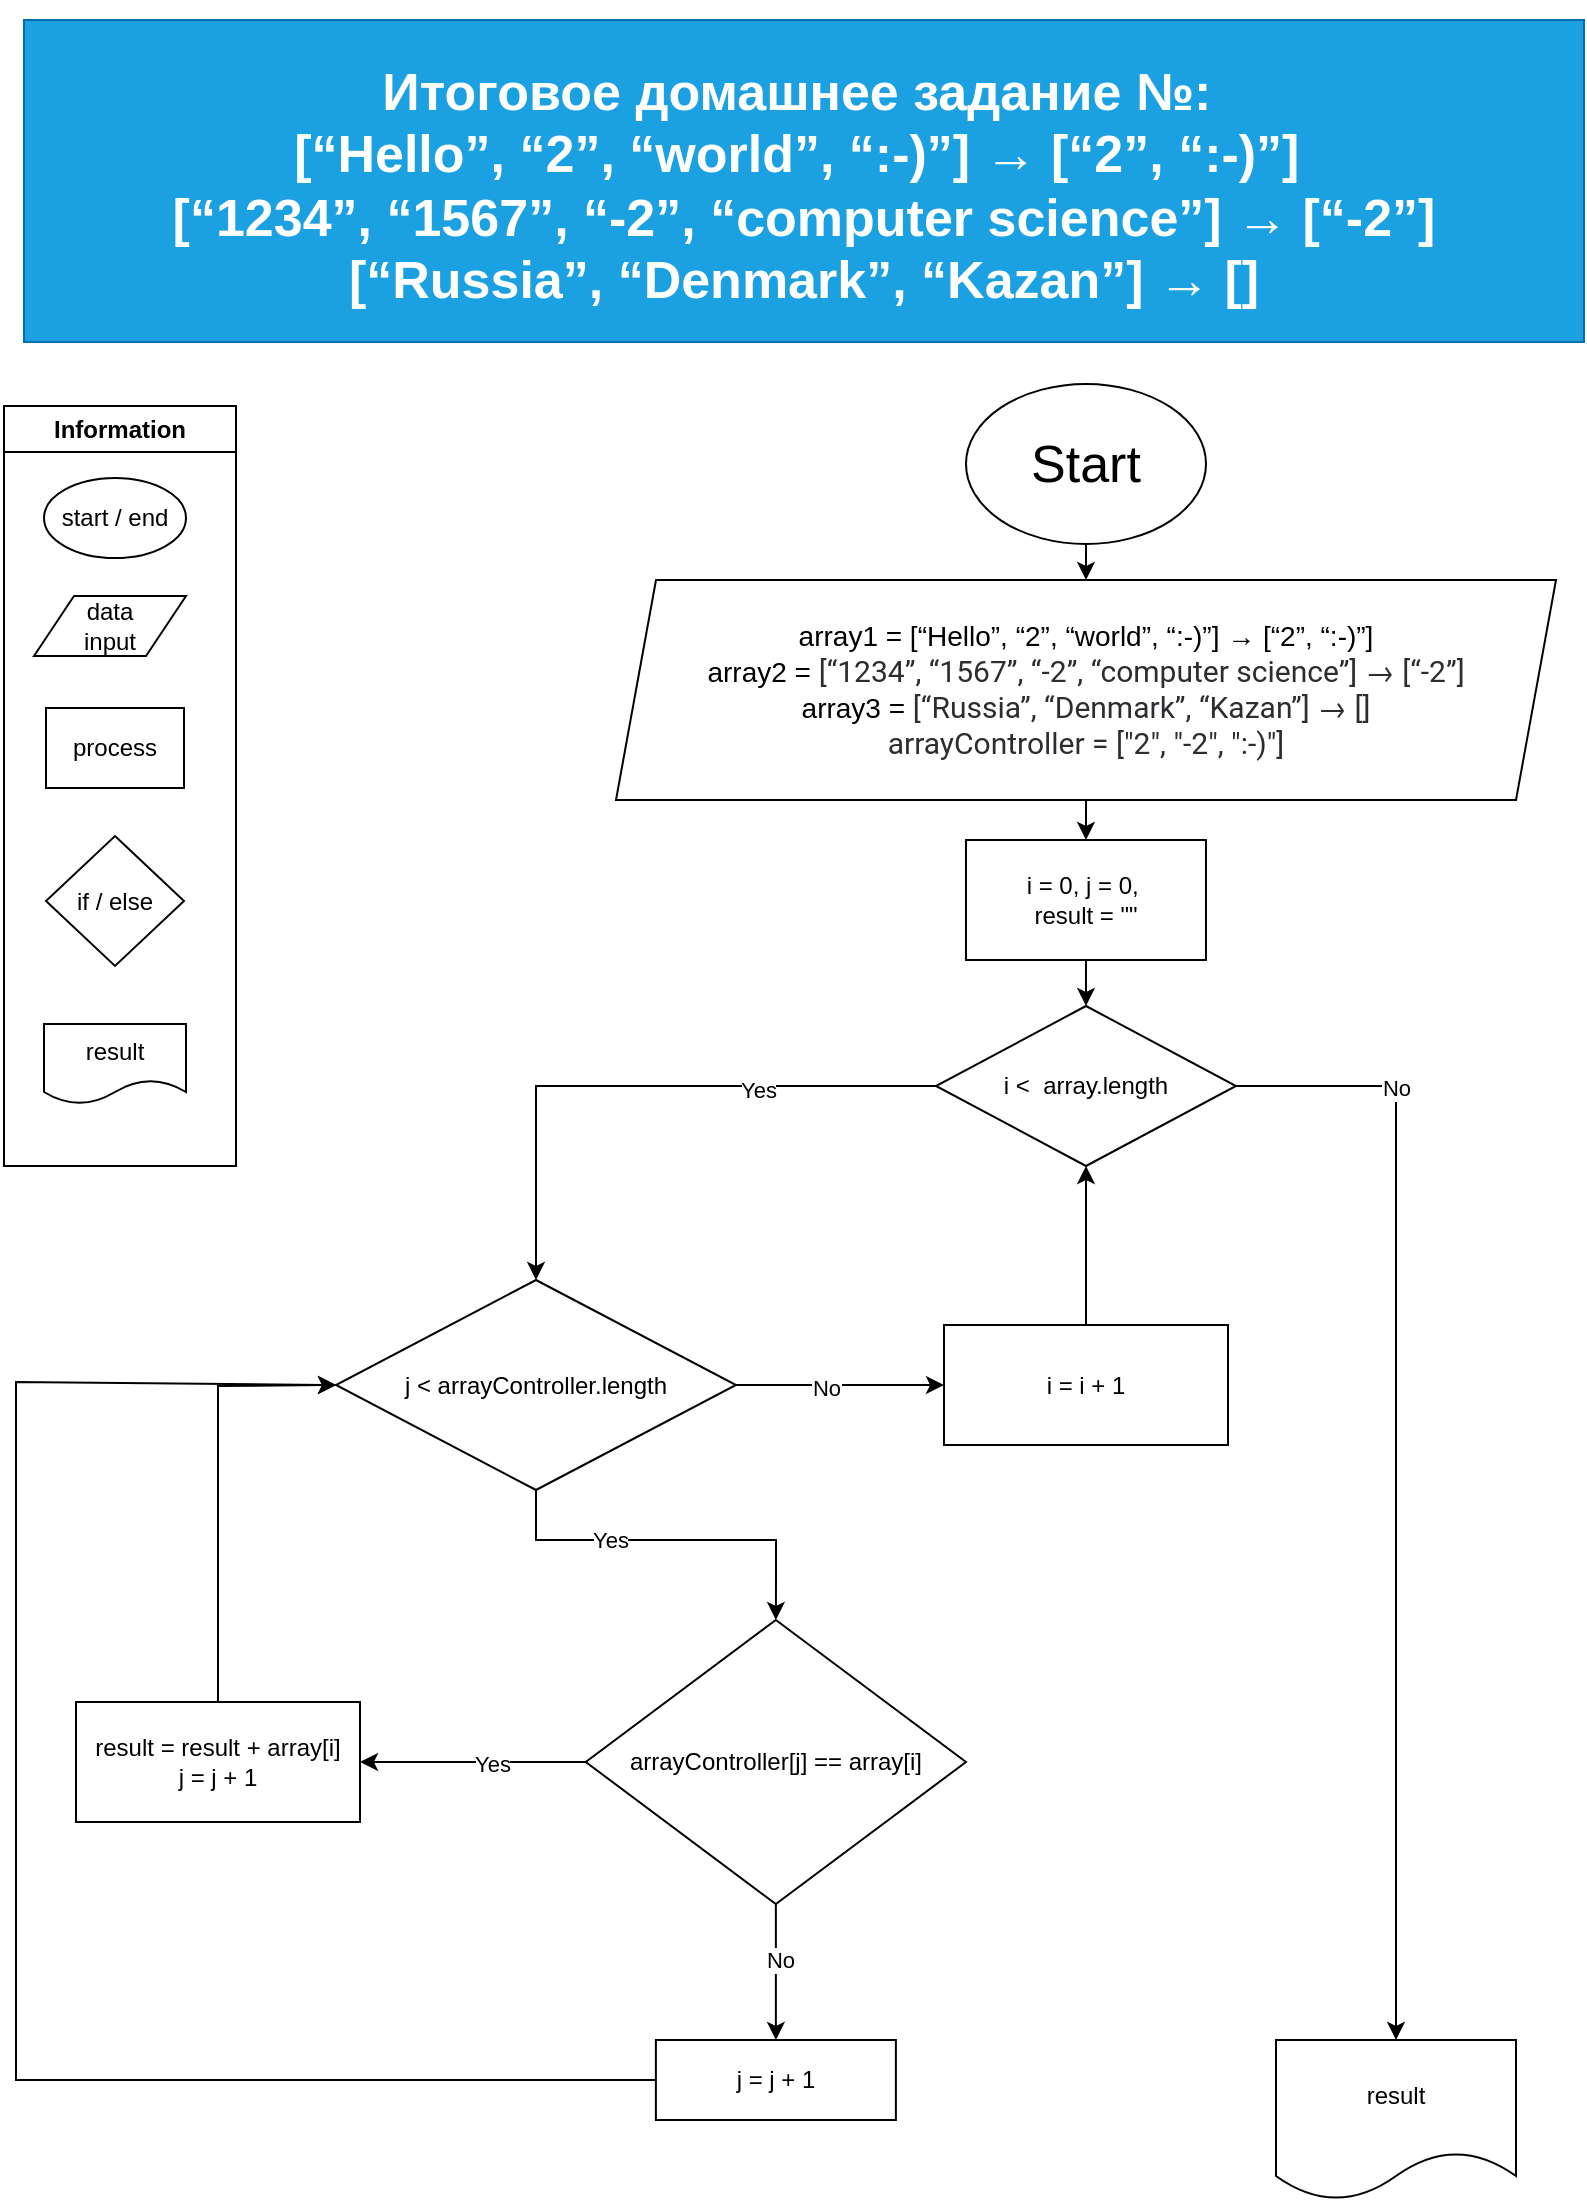 <mxfile version="23.1.5" type="device">
  <diagram name="Страница — 1" id="3ngHZvdrytW89F6JeoqI">
    <mxGraphModel dx="1434" dy="2013" grid="1" gridSize="10" guides="1" tooltips="1" connect="1" arrows="1" fold="1" page="1" pageScale="1" pageWidth="827" pageHeight="1169" math="0" shadow="0">
      <root>
        <mxCell id="0" />
        <mxCell id="1" parent="0" />
        <mxCell id="jCT3Bc8jbTBr8M0klGkr-1" value="Start" style="ellipse;whiteSpace=wrap;html=1;fontSize=26;fontFamily=Helvetica;" parent="1" vertex="1">
          <mxGeometry x="495" y="-958" width="120" height="80" as="geometry" />
        </mxCell>
        <mxCell id="jCT3Bc8jbTBr8M0klGkr-2" value="" style="endArrow=classic;html=1;rounded=0;exitX=0.5;exitY=1;exitDx=0;exitDy=0;entryX=0.5;entryY=0;entryDx=0;entryDy=0;" parent="1" source="jCT3Bc8jbTBr8M0klGkr-1" target="NCkpswVvDA3_mtFuB1Wg-1" edge="1">
          <mxGeometry width="50" height="50" relative="1" as="geometry">
            <mxPoint x="565" y="-637" as="sourcePoint" />
            <mxPoint x="555" y="-827" as="targetPoint" />
          </mxGeometry>
        </mxCell>
        <mxCell id="JU1snuM1A_5mMVldpm_u-1" value="&lt;br style=&quot;border-color: var(--border-color);&quot;&gt;Итоговое домашнее задание №:&amp;nbsp;&lt;br style=&quot;border-color: var(--border-color);&quot;&gt;[“Hello”, “2”, “world”, “:-)”] → [“2”, “:-)”]&amp;nbsp;&lt;br&gt;[“1234”, “1567”, “-2”, “computer science”] → [“-2”]&lt;br&gt;[“Russia”, “Denmark”, “Kazan”] → []" style="text;html=1;spacing=5;spacingTop=-20;whiteSpace=wrap;overflow=hidden;rounded=0;fillColor=#1ba1e2;strokeColor=#006EAF;fontColor=#ffffff;align=center;fontStyle=1;fontSize=26;" parent="1" vertex="1">
          <mxGeometry x="24" y="-1140" width="780" height="161" as="geometry" />
        </mxCell>
        <mxCell id="JxUJZMgpZZbEwyPVfIzD-1" value="Information" style="swimlane;whiteSpace=wrap;html=1;" parent="1" vertex="1">
          <mxGeometry x="14" y="-947" width="116" height="380" as="geometry">
            <mxRectangle x="14" y="100" width="140" height="30" as="alternateBounds" />
          </mxGeometry>
        </mxCell>
        <mxCell id="JxUJZMgpZZbEwyPVfIzD-2" value="start / end" style="ellipse;whiteSpace=wrap;html=1;" parent="JxUJZMgpZZbEwyPVfIzD-1" vertex="1">
          <mxGeometry x="20" y="36" width="71" height="40" as="geometry" />
        </mxCell>
        <mxCell id="JxUJZMgpZZbEwyPVfIzD-3" value="data &lt;br&gt;input" style="shape=parallelogram;perimeter=parallelogramPerimeter;whiteSpace=wrap;html=1;fixedSize=1;" parent="JxUJZMgpZZbEwyPVfIzD-1" vertex="1">
          <mxGeometry x="15" y="95" width="76" height="30" as="geometry" />
        </mxCell>
        <mxCell id="JxUJZMgpZZbEwyPVfIzD-4" value="process" style="rounded=0;whiteSpace=wrap;html=1;" parent="JxUJZMgpZZbEwyPVfIzD-1" vertex="1">
          <mxGeometry x="21" y="151" width="69" height="40" as="geometry" />
        </mxCell>
        <mxCell id="JxUJZMgpZZbEwyPVfIzD-5" value="result" style="shape=document;whiteSpace=wrap;html=1;boundedLbl=1;" parent="JxUJZMgpZZbEwyPVfIzD-1" vertex="1">
          <mxGeometry x="20" y="309" width="71" height="40" as="geometry" />
        </mxCell>
        <mxCell id="JxUJZMgpZZbEwyPVfIzD-6" value="if / else" style="rhombus;whiteSpace=wrap;html=1;" parent="JxUJZMgpZZbEwyPVfIzD-1" vertex="1">
          <mxGeometry x="21" y="215" width="69" height="65" as="geometry" />
        </mxCell>
        <mxCell id="NCkpswVvDA3_mtFuB1Wg-1" value="array1 = [“Hello”, “2”, “world”, “:-)”] → [“2”, “:-)”]&lt;br style=&quot;box-sizing: border-box; color: rgb(44, 45, 48); font-family: Onest, Roboto, &amp;quot;San Francisco&amp;quot;, &amp;quot;Helvetica Neue&amp;quot;, Helvetica, Arial; font-size: 15px; text-align: start; background-color: rgb(255, 255, 255);&quot;&gt;array2 =&amp;nbsp;&lt;span style=&quot;color: rgb(44, 45, 48); font-family: Onest, Roboto, &amp;quot;San Francisco&amp;quot;, &amp;quot;Helvetica Neue&amp;quot;, Helvetica, Arial; font-size: 15px; text-align: start; background-color: rgb(255, 255, 255);&quot;&gt;[“1234”, “1567”, “-2”, “computer science”] → [“-2”]&lt;/span&gt;&lt;br style=&quot;box-sizing: border-box; color: rgb(44, 45, 48); font-family: Onest, Roboto, &amp;quot;San Francisco&amp;quot;, &amp;quot;Helvetica Neue&amp;quot;, Helvetica, Arial; font-size: 15px; text-align: start; background-color: rgb(255, 255, 255);&quot;&gt;array3 =&amp;nbsp;&lt;span style=&quot;color: rgb(44, 45, 48); font-family: Onest, Roboto, &amp;quot;San Francisco&amp;quot;, &amp;quot;Helvetica Neue&amp;quot;, Helvetica, Arial; font-size: 15px; text-align: start; background-color: rgb(255, 255, 255);&quot;&gt;[“Russia”, “Denmark”, “Kazan”] → []&lt;br&gt;arrayController = [&quot;2&quot;, &quot;-2&quot;, &quot;:-)&quot;]&lt;br&gt;&lt;/span&gt;" style="shape=parallelogram;perimeter=parallelogramPerimeter;whiteSpace=wrap;html=1;fixedSize=1;fontSize=14;" parent="1" vertex="1">
          <mxGeometry x="320" y="-860" width="470" height="110" as="geometry" />
        </mxCell>
        <mxCell id="NCkpswVvDA3_mtFuB1Wg-3" value="" style="endArrow=classic;html=1;rounded=0;exitX=0.5;exitY=1;exitDx=0;exitDy=0;entryX=0.5;entryY=0;entryDx=0;entryDy=0;" parent="1" source="NCkpswVvDA3_mtFuB1Wg-1" target="NCkpswVvDA3_mtFuB1Wg-2" edge="1">
          <mxGeometry width="50" height="50" relative="1" as="geometry">
            <mxPoint x="555" y="-767" as="sourcePoint" />
            <mxPoint x="555" y="-547" as="targetPoint" />
          </mxGeometry>
        </mxCell>
        <mxCell id="NCkpswVvDA3_mtFuB1Wg-2" value="i = 0, j = 0,&amp;nbsp;&lt;br&gt;result = &quot;&quot;" style="rounded=0;whiteSpace=wrap;html=1;" parent="1" vertex="1">
          <mxGeometry x="494.99" y="-730" width="120" height="60" as="geometry" />
        </mxCell>
        <mxCell id="NCkpswVvDA3_mtFuB1Wg-5" value="" style="endArrow=classic;html=1;rounded=0;exitX=0.5;exitY=1;exitDx=0;exitDy=0;entryX=0.5;entryY=0;entryDx=0;entryDy=0;" parent="1" source="NCkpswVvDA3_mtFuB1Wg-2" target="NCkpswVvDA3_mtFuB1Wg-4" edge="1">
          <mxGeometry width="50" height="50" relative="1" as="geometry">
            <mxPoint x="555" y="-657" as="sourcePoint" />
            <mxPoint x="555" y="-547" as="targetPoint" />
          </mxGeometry>
        </mxCell>
        <mxCell id="NCkpswVvDA3_mtFuB1Wg-4" value="i &amp;lt;&amp;nbsp;&amp;nbsp;array.length" style="rhombus;whiteSpace=wrap;html=1;" parent="1" vertex="1">
          <mxGeometry x="480" y="-647" width="150" height="80" as="geometry" />
        </mxCell>
        <mxCell id="UQAt2kH8SCvdrtAHSddn-1" value="j &amp;lt;&amp;nbsp;arrayController.length" style="rhombus;whiteSpace=wrap;html=1;" parent="1" vertex="1">
          <mxGeometry x="180" y="-510" width="200" height="105" as="geometry" />
        </mxCell>
        <mxCell id="UQAt2kH8SCvdrtAHSddn-3" value="i = i + 1" style="rounded=0;whiteSpace=wrap;html=1;" parent="1" vertex="1">
          <mxGeometry x="484" y="-487.5" width="142" height="60" as="geometry" />
        </mxCell>
        <mxCell id="UQAt2kH8SCvdrtAHSddn-19" value="j = j + 1" style="whiteSpace=wrap;html=1;" parent="1" vertex="1">
          <mxGeometry x="339.94" y="-130" width="120" height="40" as="geometry" />
        </mxCell>
        <mxCell id="K4VvaAnOZlt_cPw1KZeV-6" value="" style="endArrow=classic;html=1;rounded=0;exitX=1;exitY=0.5;exitDx=0;exitDy=0;entryX=0.5;entryY=0;entryDx=0;entryDy=0;" parent="1" source="NCkpswVvDA3_mtFuB1Wg-4" target="K4VvaAnOZlt_cPw1KZeV-12" edge="1">
          <mxGeometry width="50" height="50" relative="1" as="geometry">
            <mxPoint x="604" y="-607" as="sourcePoint" />
            <mxPoint x="720" y="-427" as="targetPoint" />
            <Array as="points">
              <mxPoint x="710" y="-607" />
            </Array>
          </mxGeometry>
        </mxCell>
        <mxCell id="9NQiDWjdbilmGoPrn_O9-1" value="No" style="edgeLabel;html=1;align=center;verticalAlign=middle;resizable=0;points=[];" parent="K4VvaAnOZlt_cPw1KZeV-6" vertex="1" connectable="0">
          <mxGeometry x="-0.711" relative="1" as="geometry">
            <mxPoint as="offset" />
          </mxGeometry>
        </mxCell>
        <mxCell id="K4VvaAnOZlt_cPw1KZeV-12" value="result" style="shape=document;whiteSpace=wrap;html=1;boundedLbl=1;" parent="1" vertex="1">
          <mxGeometry x="650" y="-130" width="120" height="80" as="geometry" />
        </mxCell>
        <mxCell id="MvEETtaLNXXJoNH26J3G-1" value="arrayController[j] == array[i]" style="rhombus;whiteSpace=wrap;html=1;" parent="1" vertex="1">
          <mxGeometry x="304.87" y="-340" width="190.13" height="142" as="geometry" />
        </mxCell>
        <mxCell id="MvEETtaLNXXJoNH26J3G-4" value="result = result + array[i]&lt;br&gt;j = j + 1" style="rounded=0;whiteSpace=wrap;html=1;" parent="1" vertex="1">
          <mxGeometry x="50" y="-299" width="142" height="60" as="geometry" />
        </mxCell>
        <mxCell id="kYggavRtZH8T-B_MCpKh-6" value="" style="endArrow=classic;html=1;rounded=0;exitX=0;exitY=0.5;exitDx=0;exitDy=0;entryX=0.5;entryY=0;entryDx=0;entryDy=0;" edge="1" parent="1" source="NCkpswVvDA3_mtFuB1Wg-4" target="UQAt2kH8SCvdrtAHSddn-1">
          <mxGeometry width="50" height="50" relative="1" as="geometry">
            <mxPoint x="390" y="-380" as="sourcePoint" />
            <mxPoint x="440" y="-430" as="targetPoint" />
            <Array as="points">
              <mxPoint x="280" y="-607" />
            </Array>
          </mxGeometry>
        </mxCell>
        <mxCell id="kYggavRtZH8T-B_MCpKh-8" value="Yes" style="edgeLabel;html=1;align=center;verticalAlign=middle;resizable=0;points=[];" vertex="1" connectable="0" parent="kYggavRtZH8T-B_MCpKh-6">
          <mxGeometry x="-0.401" y="2" relative="1" as="geometry">
            <mxPoint as="offset" />
          </mxGeometry>
        </mxCell>
        <mxCell id="kYggavRtZH8T-B_MCpKh-7" value="" style="endArrow=classic;html=1;rounded=0;exitX=0.5;exitY=1;exitDx=0;exitDy=0;entryX=0.5;entryY=0;entryDx=0;entryDy=0;" edge="1" parent="1" source="UQAt2kH8SCvdrtAHSddn-1" target="MvEETtaLNXXJoNH26J3G-1">
          <mxGeometry width="50" height="50" relative="1" as="geometry">
            <mxPoint x="390" y="-380" as="sourcePoint" />
            <mxPoint x="440" y="-430" as="targetPoint" />
            <Array as="points">
              <mxPoint x="280" y="-380" />
              <mxPoint x="400" y="-380" />
              <mxPoint x="400" y="-360" />
            </Array>
          </mxGeometry>
        </mxCell>
        <mxCell id="kYggavRtZH8T-B_MCpKh-12" value="Yes" style="edgeLabel;html=1;align=center;verticalAlign=middle;resizable=0;points=[];" vertex="1" connectable="0" parent="kYggavRtZH8T-B_MCpKh-7">
          <mxGeometry x="-0.333" relative="1" as="geometry">
            <mxPoint as="offset" />
          </mxGeometry>
        </mxCell>
        <mxCell id="kYggavRtZH8T-B_MCpKh-9" value="" style="endArrow=classic;html=1;rounded=0;exitX=1;exitY=0.5;exitDx=0;exitDy=0;entryX=0;entryY=0.5;entryDx=0;entryDy=0;" edge="1" parent="1" source="UQAt2kH8SCvdrtAHSddn-1" target="UQAt2kH8SCvdrtAHSddn-3">
          <mxGeometry width="50" height="50" relative="1" as="geometry">
            <mxPoint x="400" y="-370" as="sourcePoint" />
            <mxPoint x="450" y="-420" as="targetPoint" />
          </mxGeometry>
        </mxCell>
        <mxCell id="kYggavRtZH8T-B_MCpKh-10" value="No" style="edgeLabel;html=1;align=center;verticalAlign=middle;resizable=0;points=[];" vertex="1" connectable="0" parent="kYggavRtZH8T-B_MCpKh-9">
          <mxGeometry x="-0.14" relative="1" as="geometry">
            <mxPoint y="1" as="offset" />
          </mxGeometry>
        </mxCell>
        <mxCell id="kYggavRtZH8T-B_MCpKh-11" value="" style="endArrow=classic;html=1;rounded=0;entryX=0.5;entryY=1;entryDx=0;entryDy=0;exitX=0.5;exitY=0;exitDx=0;exitDy=0;" edge="1" parent="1" source="UQAt2kH8SCvdrtAHSddn-3" target="NCkpswVvDA3_mtFuB1Wg-4">
          <mxGeometry width="50" height="50" relative="1" as="geometry">
            <mxPoint x="555" y="-490" as="sourcePoint" />
            <mxPoint x="620" y="-400" as="targetPoint" />
          </mxGeometry>
        </mxCell>
        <mxCell id="kYggavRtZH8T-B_MCpKh-14" value="" style="endArrow=classic;html=1;rounded=0;exitX=0;exitY=0.5;exitDx=0;exitDy=0;entryX=1;entryY=0.5;entryDx=0;entryDy=0;" edge="1" parent="1" source="MvEETtaLNXXJoNH26J3G-1" target="MvEETtaLNXXJoNH26J3G-4">
          <mxGeometry width="50" height="50" relative="1" as="geometry">
            <mxPoint x="70" y="-140" as="sourcePoint" />
            <mxPoint x="120" y="-190" as="targetPoint" />
          </mxGeometry>
        </mxCell>
        <mxCell id="kYggavRtZH8T-B_MCpKh-16" value="Yes" style="edgeLabel;html=1;align=center;verticalAlign=middle;resizable=0;points=[];" vertex="1" connectable="0" parent="kYggavRtZH8T-B_MCpKh-14">
          <mxGeometry x="-0.17" y="1" relative="1" as="geometry">
            <mxPoint as="offset" />
          </mxGeometry>
        </mxCell>
        <mxCell id="kYggavRtZH8T-B_MCpKh-15" value="" style="endArrow=classic;html=1;rounded=0;exitX=0.5;exitY=0;exitDx=0;exitDy=0;entryX=0;entryY=0.5;entryDx=0;entryDy=0;" edge="1" parent="1" source="MvEETtaLNXXJoNH26J3G-4" target="UQAt2kH8SCvdrtAHSddn-1">
          <mxGeometry width="50" height="50" relative="1" as="geometry">
            <mxPoint x="40" y="-350" as="sourcePoint" />
            <mxPoint x="90" y="-400" as="targetPoint" />
            <Array as="points">
              <mxPoint x="121" y="-457" />
            </Array>
          </mxGeometry>
        </mxCell>
        <mxCell id="kYggavRtZH8T-B_MCpKh-17" value="" style="endArrow=classic;html=1;rounded=0;exitX=0.5;exitY=1;exitDx=0;exitDy=0;entryX=0.5;entryY=0;entryDx=0;entryDy=0;" edge="1" parent="1" source="MvEETtaLNXXJoNH26J3G-1" target="UQAt2kH8SCvdrtAHSddn-19">
          <mxGeometry width="50" height="50" relative="1" as="geometry">
            <mxPoint x="150" y="-140" as="sourcePoint" />
            <mxPoint x="200" y="-190" as="targetPoint" />
          </mxGeometry>
        </mxCell>
        <mxCell id="kYggavRtZH8T-B_MCpKh-18" value="No" style="edgeLabel;html=1;align=center;verticalAlign=middle;resizable=0;points=[];" vertex="1" connectable="0" parent="kYggavRtZH8T-B_MCpKh-17">
          <mxGeometry x="-0.176" y="2" relative="1" as="geometry">
            <mxPoint as="offset" />
          </mxGeometry>
        </mxCell>
        <mxCell id="kYggavRtZH8T-B_MCpKh-19" value="" style="endArrow=classic;html=1;rounded=0;exitX=0;exitY=0.5;exitDx=0;exitDy=0;entryX=0;entryY=0.5;entryDx=0;entryDy=0;" edge="1" parent="1" source="UQAt2kH8SCvdrtAHSddn-19" target="UQAt2kH8SCvdrtAHSddn-1">
          <mxGeometry width="50" height="50" relative="1" as="geometry">
            <mxPoint x="60" y="-100" as="sourcePoint" />
            <mxPoint x="180" y="-460" as="targetPoint" />
            <Array as="points">
              <mxPoint x="20" y="-110" />
              <mxPoint x="20" y="-459" />
            </Array>
          </mxGeometry>
        </mxCell>
      </root>
    </mxGraphModel>
  </diagram>
</mxfile>
